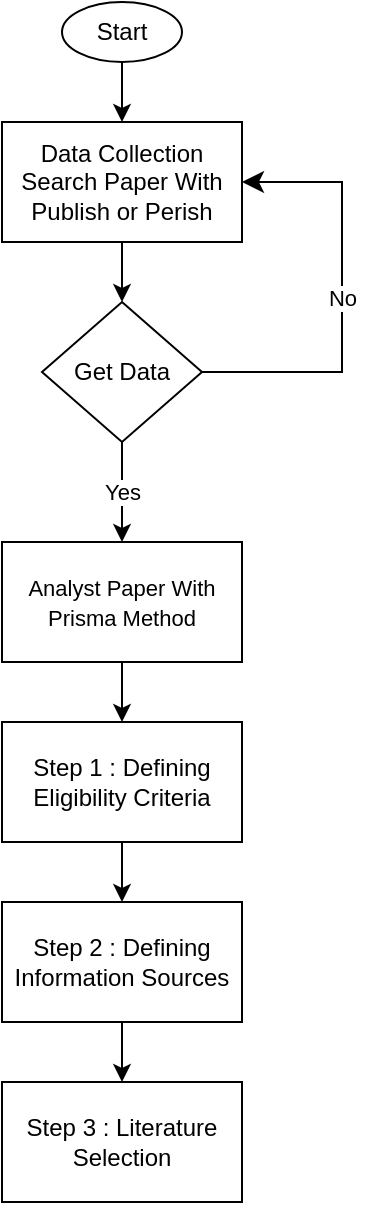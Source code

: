<mxfile version="20.8.10" type="github">
  <diagram id="JR_F6HmcVY9lUkStWmIO" name="Page-1">
    <mxGraphModel dx="1158" dy="438" grid="1" gridSize="10" guides="1" tooltips="1" connect="1" arrows="1" fold="1" page="1" pageScale="1" pageWidth="1169" pageHeight="827" math="0" shadow="0">
      <root>
        <mxCell id="0" />
        <mxCell id="1" parent="0" />
        <mxCell id="i72SBvzSJJMvw3akRcvv-4" value="" style="edgeStyle=orthogonalEdgeStyle;rounded=0;orthogonalLoop=1;jettySize=auto;html=1;" edge="1" parent="1" source="9x-lMi8Y2mgQQTu_pZcD-2" target="i72SBvzSJJMvw3akRcvv-3">
          <mxGeometry relative="1" as="geometry" />
        </mxCell>
        <mxCell id="9x-lMi8Y2mgQQTu_pZcD-2" value="Start" style="ellipse;whiteSpace=wrap;html=1;" parent="1" vertex="1">
          <mxGeometry x="270" y="100" width="60" height="30" as="geometry" />
        </mxCell>
        <mxCell id="i72SBvzSJJMvw3akRcvv-6" value="" style="edgeStyle=orthogonalEdgeStyle;rounded=0;orthogonalLoop=1;jettySize=auto;html=1;" edge="1" parent="1" source="i72SBvzSJJMvw3akRcvv-3" target="i72SBvzSJJMvw3akRcvv-5">
          <mxGeometry relative="1" as="geometry" />
        </mxCell>
        <mxCell id="i72SBvzSJJMvw3akRcvv-3" value="&lt;div&gt;Data Collection&lt;/div&gt;&lt;div&gt;Search Paper With Publish or Perish&lt;br&gt;&lt;/div&gt;" style="whiteSpace=wrap;html=1;" vertex="1" parent="1">
          <mxGeometry x="240" y="160" width="120" height="60" as="geometry" />
        </mxCell>
        <mxCell id="i72SBvzSJJMvw3akRcvv-11" value="Yes" style="edgeStyle=orthogonalEdgeStyle;rounded=0;orthogonalLoop=1;jettySize=auto;html=1;" edge="1" parent="1" source="i72SBvzSJJMvw3akRcvv-5" target="i72SBvzSJJMvw3akRcvv-10">
          <mxGeometry relative="1" as="geometry" />
        </mxCell>
        <mxCell id="i72SBvzSJJMvw3akRcvv-5" value="Get Data" style="rhombus;whiteSpace=wrap;html=1;" vertex="1" parent="1">
          <mxGeometry x="260" y="250" width="80" height="70" as="geometry" />
        </mxCell>
        <mxCell id="i72SBvzSJJMvw3akRcvv-9" value="No" style="edgeStyle=elbowEdgeStyle;elbow=vertical;endArrow=classic;html=1;curved=0;rounded=0;endSize=8;startSize=8;exitX=1;exitY=0.5;exitDx=0;exitDy=0;entryX=1;entryY=0.5;entryDx=0;entryDy=0;" edge="1" parent="1" source="i72SBvzSJJMvw3akRcvv-5" target="i72SBvzSJJMvw3akRcvv-3">
          <mxGeometry width="50" height="50" relative="1" as="geometry">
            <mxPoint x="330" y="260" as="sourcePoint" />
            <mxPoint x="380" y="210" as="targetPoint" />
            <Array as="points">
              <mxPoint x="410" y="240" />
            </Array>
          </mxGeometry>
        </mxCell>
        <mxCell id="i72SBvzSJJMvw3akRcvv-13" value="" style="edgeStyle=orthogonalEdgeStyle;rounded=0;orthogonalLoop=1;jettySize=auto;html=1;fontSize=11;" edge="1" parent="1" source="i72SBvzSJJMvw3akRcvv-10" target="i72SBvzSJJMvw3akRcvv-12">
          <mxGeometry relative="1" as="geometry" />
        </mxCell>
        <mxCell id="i72SBvzSJJMvw3akRcvv-10" value="&lt;font style=&quot;font-size: 11px;&quot;&gt;Analyst Paper With Prisma Method&lt;/font&gt;" style="whiteSpace=wrap;html=1;" vertex="1" parent="1">
          <mxGeometry x="240" y="370" width="120" height="60" as="geometry" />
        </mxCell>
        <mxCell id="i72SBvzSJJMvw3akRcvv-15" value="" style="edgeStyle=orthogonalEdgeStyle;rounded=0;orthogonalLoop=1;jettySize=auto;html=1;fontSize=11;" edge="1" parent="1" source="i72SBvzSJJMvw3akRcvv-12" target="i72SBvzSJJMvw3akRcvv-14">
          <mxGeometry relative="1" as="geometry" />
        </mxCell>
        <mxCell id="i72SBvzSJJMvw3akRcvv-12" value="Step 1 : Defining Eligibility Criteria" style="whiteSpace=wrap;html=1;" vertex="1" parent="1">
          <mxGeometry x="240" y="460" width="120" height="60" as="geometry" />
        </mxCell>
        <mxCell id="i72SBvzSJJMvw3akRcvv-17" value="" style="edgeStyle=orthogonalEdgeStyle;rounded=0;orthogonalLoop=1;jettySize=auto;html=1;fontSize=11;" edge="1" parent="1" source="i72SBvzSJJMvw3akRcvv-14" target="i72SBvzSJJMvw3akRcvv-16">
          <mxGeometry relative="1" as="geometry" />
        </mxCell>
        <mxCell id="i72SBvzSJJMvw3akRcvv-14" value="Step 2 : Defining Information Sources" style="whiteSpace=wrap;html=1;" vertex="1" parent="1">
          <mxGeometry x="240" y="550" width="120" height="60" as="geometry" />
        </mxCell>
        <mxCell id="i72SBvzSJJMvw3akRcvv-16" value="Step 3 : Literature Selection" style="whiteSpace=wrap;html=1;" vertex="1" parent="1">
          <mxGeometry x="240" y="640" width="120" height="60" as="geometry" />
        </mxCell>
      </root>
    </mxGraphModel>
  </diagram>
</mxfile>
